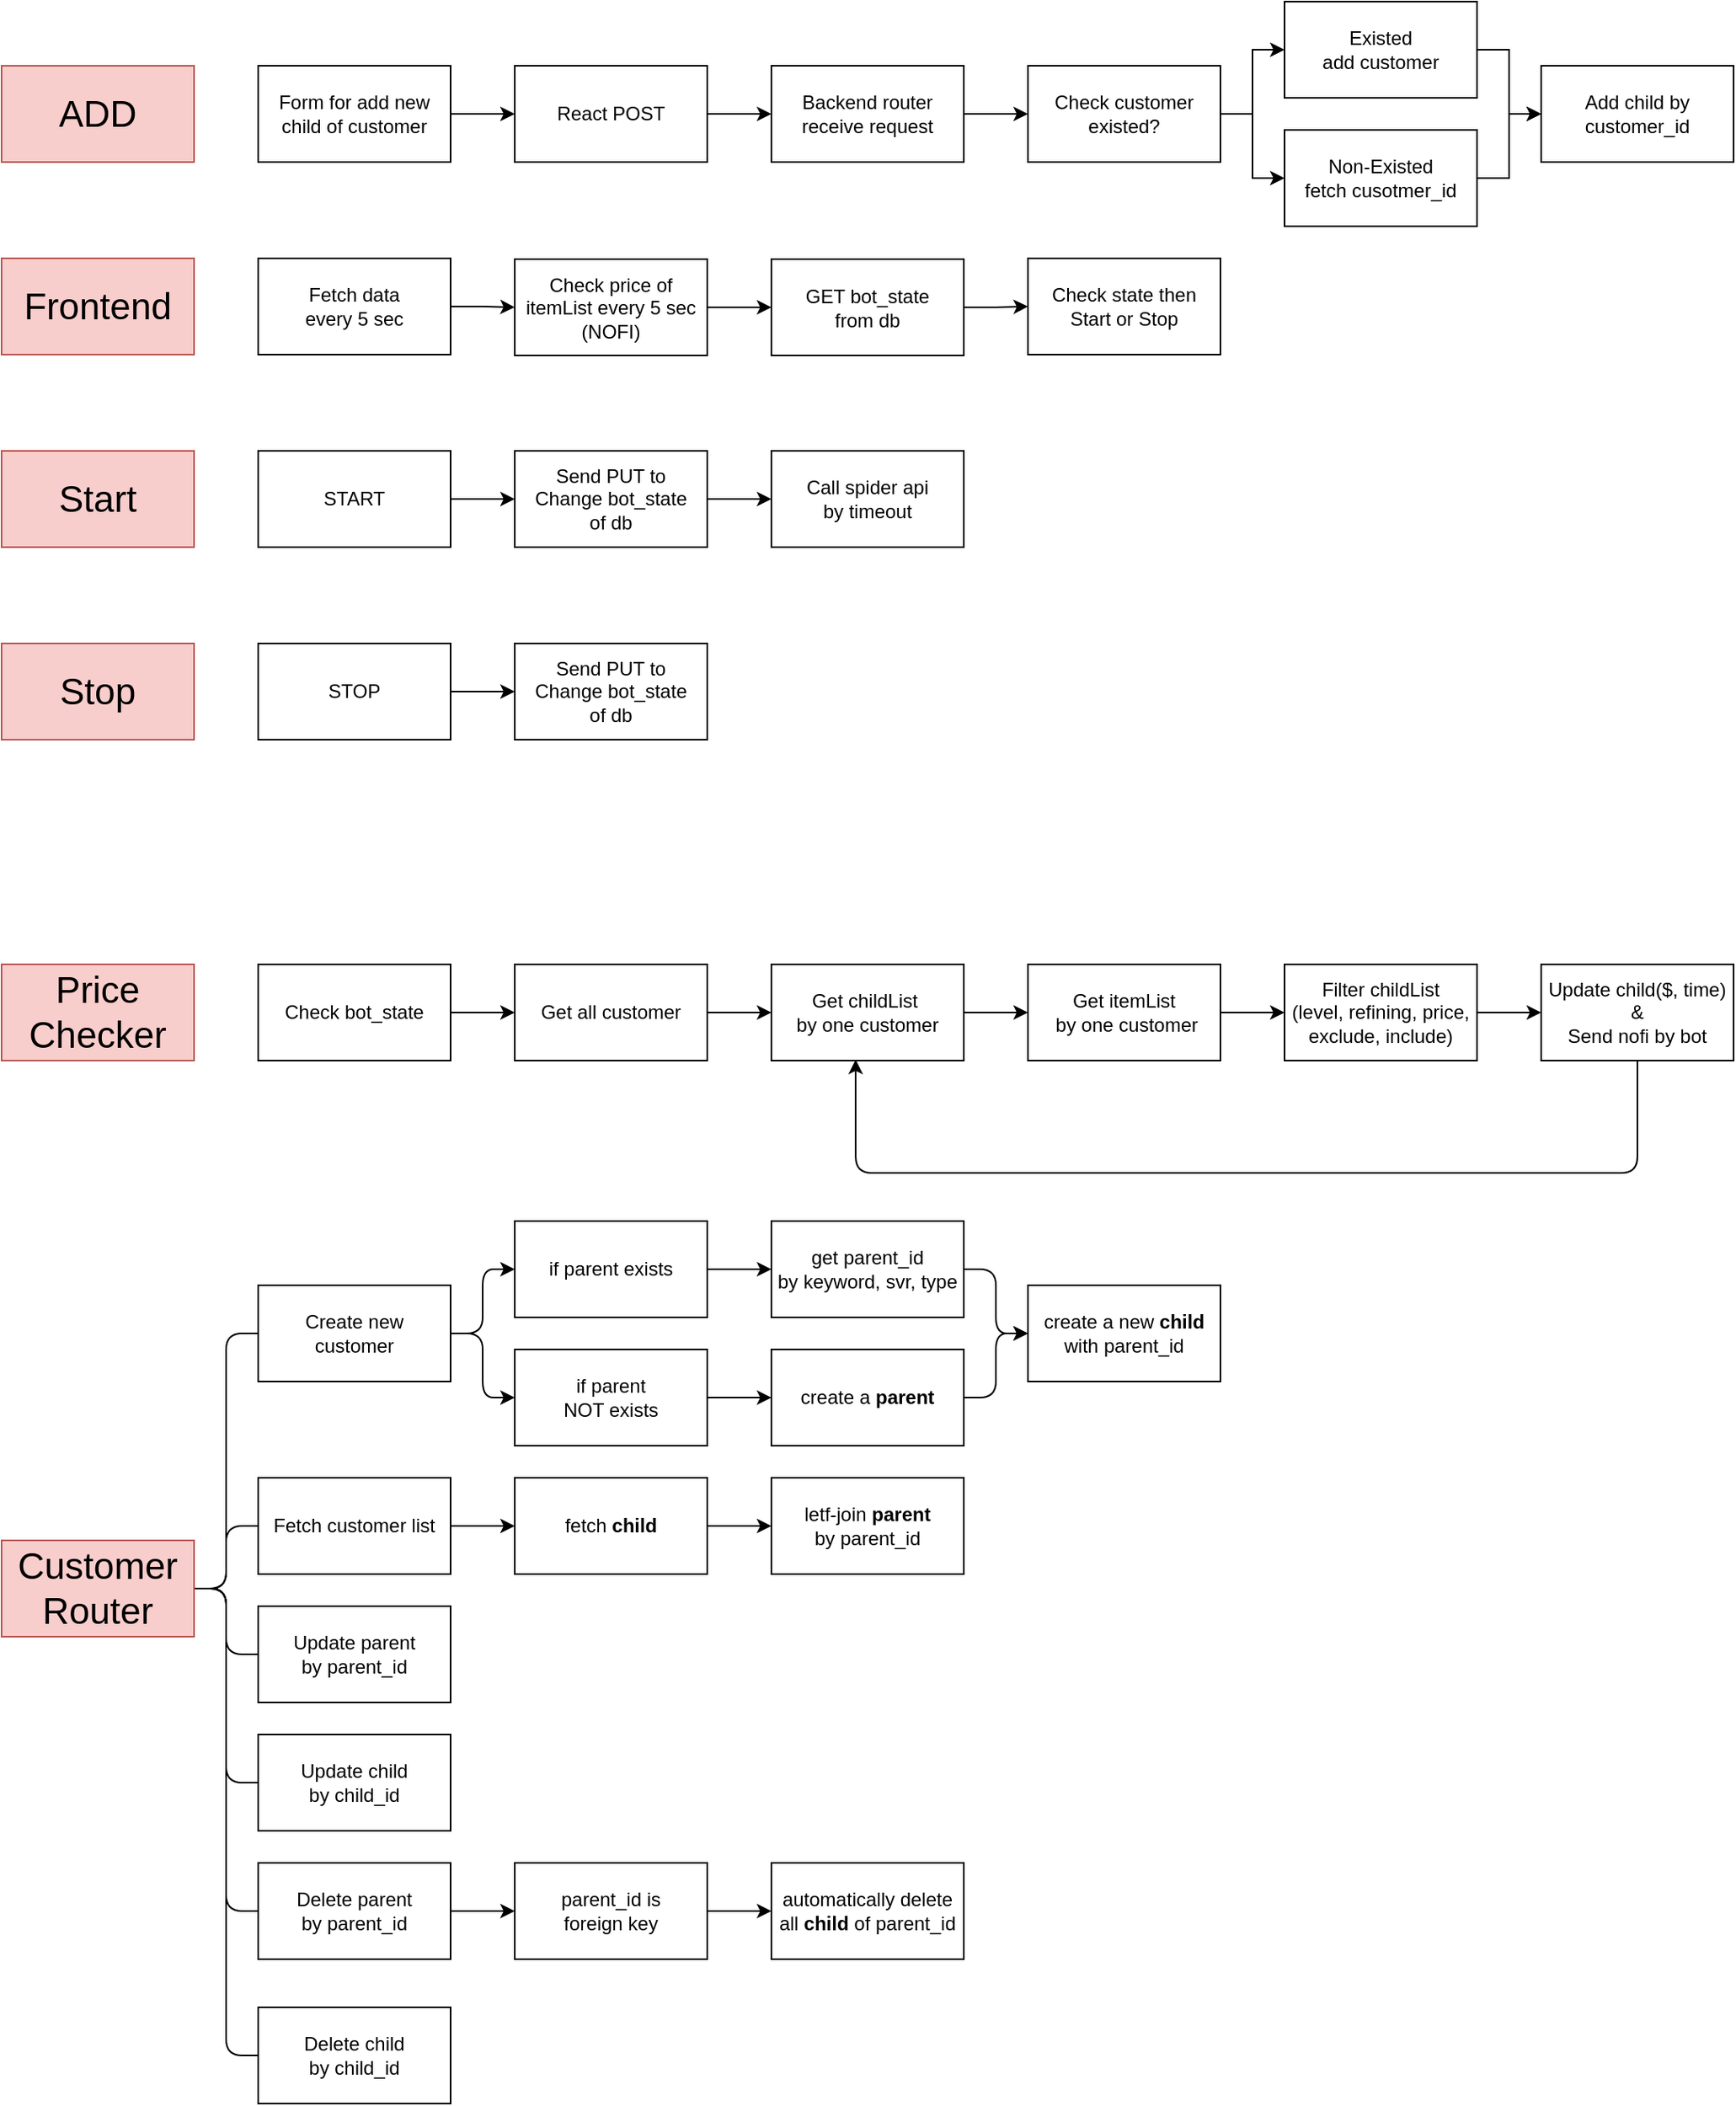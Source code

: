 <mxfile>
    <diagram id="gCZHwYNPTszSSE4XXJvn" name="Page-1">
        <mxGraphModel dx="1699" dy="626" grid="1" gridSize="10" guides="1" tooltips="1" connect="1" arrows="1" fold="1" page="1" pageScale="1" pageWidth="827" pageHeight="1169" math="0" shadow="0">
            <root>
                <mxCell id="0"/>
                <mxCell id="1" parent="0"/>
                <mxCell id="5" value="" style="edgeStyle=none;html=1;" parent="1" source="2" target="4" edge="1">
                    <mxGeometry relative="1" as="geometry"/>
                </mxCell>
                <mxCell id="2" value="Form for add new&lt;br&gt;child of customer" style="rounded=0;whiteSpace=wrap;html=1;" parent="1" vertex="1">
                    <mxGeometry x="80" y="250" width="120" height="60" as="geometry"/>
                </mxCell>
                <mxCell id="7" value="" style="edgeStyle=none;html=1;" parent="1" source="4" target="6" edge="1">
                    <mxGeometry relative="1" as="geometry"/>
                </mxCell>
                <mxCell id="4" value="React POST" style="rounded=0;whiteSpace=wrap;html=1;" parent="1" vertex="1">
                    <mxGeometry x="240" y="250" width="120" height="60" as="geometry"/>
                </mxCell>
                <mxCell id="37" style="edgeStyle=orthogonalEdgeStyle;rounded=0;html=1;entryX=0;entryY=0.5;entryDx=0;entryDy=0;fontSize=12;" parent="1" source="6" target="36" edge="1">
                    <mxGeometry relative="1" as="geometry"/>
                </mxCell>
                <mxCell id="6" value="Backend router receive request" style="whiteSpace=wrap;html=1;rounded=0;" parent="1" vertex="1">
                    <mxGeometry x="400" y="250" width="120" height="60" as="geometry"/>
                </mxCell>
                <mxCell id="42" style="edgeStyle=orthogonalEdgeStyle;rounded=0;html=1;entryX=0;entryY=0.5;entryDx=0;entryDy=0;fontSize=12;" parent="1" source="9" target="41" edge="1">
                    <mxGeometry relative="1" as="geometry"/>
                </mxCell>
                <mxCell id="9" value="Existed&lt;br&gt;add customer" style="rounded=0;whiteSpace=wrap;html=1;" parent="1" vertex="1">
                    <mxGeometry x="720" y="210" width="120" height="60" as="geometry"/>
                </mxCell>
                <mxCell id="11" value="ADD" style="text;html=1;strokeColor=#b85450;fillColor=#f8cecc;align=center;verticalAlign=middle;whiteSpace=wrap;rounded=0;fontSize=23;" parent="1" vertex="1">
                    <mxGeometry x="-80" y="250" width="120" height="60" as="geometry"/>
                </mxCell>
                <mxCell id="12" value="Price Checker" style="text;html=1;strokeColor=#b85450;fillColor=#f8cecc;align=center;verticalAlign=middle;whiteSpace=wrap;rounded=0;fontSize=23;" parent="1" vertex="1">
                    <mxGeometry x="-80" y="810" width="120" height="60" as="geometry"/>
                </mxCell>
                <mxCell id="53" value="" style="edgeStyle=none;html=1;" parent="1" source="13" target="52" edge="1">
                    <mxGeometry relative="1" as="geometry"/>
                </mxCell>
                <mxCell id="13" value="Get all customer" style="rounded=0;whiteSpace=wrap;html=1;fontSize=12;" parent="1" vertex="1">
                    <mxGeometry x="240" y="810" width="120" height="60" as="geometry"/>
                </mxCell>
                <mxCell id="20" value="" style="edgeStyle=none;html=1;fontSize=12;" parent="1" source="14" target="19" edge="1">
                    <mxGeometry relative="1" as="geometry"/>
                </mxCell>
                <mxCell id="14" value="Filter childList&lt;br&gt;(level, refining, price, exclude, include)" style="rounded=0;whiteSpace=wrap;html=1;fontSize=12;" parent="1" vertex="1">
                    <mxGeometry x="720" y="810" width="120" height="60" as="geometry"/>
                </mxCell>
                <mxCell id="18" value="" style="edgeStyle=none;html=1;fontSize=12;" parent="1" source="16" target="14" edge="1">
                    <mxGeometry relative="1" as="geometry"/>
                </mxCell>
                <mxCell id="16" value="Get itemList&lt;br&gt;&amp;nbsp;by one customer" style="rounded=0;whiteSpace=wrap;html=1;fontSize=12;" parent="1" vertex="1">
                    <mxGeometry x="560" y="810" width="120" height="60" as="geometry"/>
                </mxCell>
                <mxCell id="56" style="edgeStyle=orthogonalEdgeStyle;html=1;exitX=0.5;exitY=1;exitDx=0;exitDy=0;entryX=0.438;entryY=0.99;entryDx=0;entryDy=0;entryPerimeter=0;" parent="1" source="19" target="52" edge="1">
                    <mxGeometry relative="1" as="geometry">
                        <Array as="points">
                            <mxPoint x="940" y="940"/>
                            <mxPoint x="453" y="940"/>
                        </Array>
                    </mxGeometry>
                </mxCell>
                <mxCell id="19" value="Update child($, time)&lt;br&gt;&amp;amp;&lt;br&gt;Send nofi by bot" style="rounded=0;whiteSpace=wrap;html=1;fontSize=12;" parent="1" vertex="1">
                    <mxGeometry x="880" y="810" width="120" height="60" as="geometry"/>
                </mxCell>
                <mxCell id="23" value="Frontend" style="text;html=1;strokeColor=#b85450;fillColor=#f8cecc;align=center;verticalAlign=middle;whiteSpace=wrap;rounded=0;fontSize=23;" parent="1" vertex="1">
                    <mxGeometry x="-80" y="370" width="120" height="60" as="geometry"/>
                </mxCell>
                <mxCell id="26" style="edgeStyle=none;html=1;entryX=0;entryY=0.5;entryDx=0;entryDy=0;fontSize=12;" parent="1" source="24" target="25" edge="1">
                    <mxGeometry relative="1" as="geometry"/>
                </mxCell>
                <mxCell id="24" value="START" style="rounded=0;whiteSpace=wrap;html=1;fontSize=12;" parent="1" vertex="1">
                    <mxGeometry x="80" y="490" width="120" height="60" as="geometry"/>
                </mxCell>
                <mxCell id="28" value="" style="edgeStyle=none;html=1;fontSize=12;" parent="1" source="25" target="27" edge="1">
                    <mxGeometry relative="1" as="geometry"/>
                </mxCell>
                <mxCell id="25" value="Send PUT to&lt;br style=&quot;border-color: var(--border-color);&quot;&gt;Change bot_state&lt;br&gt;of db" style="rounded=0;whiteSpace=wrap;html=1;fontSize=12;" parent="1" vertex="1">
                    <mxGeometry x="240" y="490" width="120" height="60" as="geometry"/>
                </mxCell>
                <mxCell id="27" value="Call spider api&lt;br&gt;by timeout" style="rounded=0;whiteSpace=wrap;html=1;fontSize=12;" parent="1" vertex="1">
                    <mxGeometry x="400" y="490" width="120" height="60" as="geometry"/>
                </mxCell>
                <mxCell id="48" value="" style="edgeStyle=orthogonalEdgeStyle;rounded=0;html=1;fontSize=12;" parent="1" source="29" target="47" edge="1">
                    <mxGeometry relative="1" as="geometry"/>
                </mxCell>
                <mxCell id="29" value="Check price of itemList every 5 sec&lt;br&gt;(NOFI)" style="rounded=0;whiteSpace=wrap;html=1;fontSize=12;" parent="1" vertex="1">
                    <mxGeometry x="240" y="370.5" width="120" height="60" as="geometry"/>
                </mxCell>
                <mxCell id="46" value="" style="edgeStyle=orthogonalEdgeStyle;rounded=0;html=1;fontSize=12;" parent="1" source="32" target="45" edge="1">
                    <mxGeometry relative="1" as="geometry"/>
                </mxCell>
                <mxCell id="32" value="STOP" style="rounded=0;whiteSpace=wrap;html=1;fontSize=12;" parent="1" vertex="1">
                    <mxGeometry x="80" y="610" width="120" height="60" as="geometry"/>
                </mxCell>
                <mxCell id="35" value="" style="edgeStyle=orthogonalEdgeStyle;rounded=0;html=1;fontSize=12;" parent="1" source="34" target="29" edge="1">
                    <mxGeometry relative="1" as="geometry"/>
                </mxCell>
                <mxCell id="34" value="Fetch data&lt;br&gt;every 5 sec" style="rounded=0;whiteSpace=wrap;html=1;fontSize=12;" parent="1" vertex="1">
                    <mxGeometry x="80" y="370" width="120" height="60" as="geometry"/>
                </mxCell>
                <mxCell id="39" style="edgeStyle=orthogonalEdgeStyle;rounded=0;html=1;entryX=0;entryY=0.5;entryDx=0;entryDy=0;fontSize=12;" parent="1" source="36" target="9" edge="1">
                    <mxGeometry relative="1" as="geometry"/>
                </mxCell>
                <mxCell id="40" style="edgeStyle=orthogonalEdgeStyle;rounded=0;html=1;exitX=1;exitY=0.5;exitDx=0;exitDy=0;entryX=0;entryY=0.5;entryDx=0;entryDy=0;fontSize=12;" parent="1" source="36" target="38" edge="1">
                    <mxGeometry relative="1" as="geometry"/>
                </mxCell>
                <mxCell id="36" value="Check customer existed?" style="rounded=0;whiteSpace=wrap;html=1;fontSize=12;" parent="1" vertex="1">
                    <mxGeometry x="560" y="250" width="120" height="60" as="geometry"/>
                </mxCell>
                <mxCell id="43" style="edgeStyle=orthogonalEdgeStyle;rounded=0;html=1;entryX=0;entryY=0.5;entryDx=0;entryDy=0;fontSize=12;" parent="1" source="38" target="41" edge="1">
                    <mxGeometry relative="1" as="geometry"/>
                </mxCell>
                <mxCell id="38" value="Non-Existed&lt;br&gt;fetch cusotmer_id" style="rounded=0;whiteSpace=wrap;html=1;" parent="1" vertex="1">
                    <mxGeometry x="720" y="290" width="120" height="60" as="geometry"/>
                </mxCell>
                <mxCell id="41" value="Add child by customer_id" style="rounded=0;whiteSpace=wrap;html=1;fontSize=12;" parent="1" vertex="1">
                    <mxGeometry x="880" y="250" width="120" height="60" as="geometry"/>
                </mxCell>
                <mxCell id="44" value="Start" style="text;html=1;strokeColor=#b85450;fillColor=#f8cecc;align=center;verticalAlign=middle;whiteSpace=wrap;rounded=0;fontSize=23;" parent="1" vertex="1">
                    <mxGeometry x="-80" y="490" width="120" height="60" as="geometry"/>
                </mxCell>
                <mxCell id="45" value="Send PUT to&lt;br&gt;Change bot_state&lt;br&gt;of db" style="rounded=0;whiteSpace=wrap;html=1;fontSize=12;" parent="1" vertex="1">
                    <mxGeometry x="240" y="610" width="120" height="60" as="geometry"/>
                </mxCell>
                <mxCell id="50" value="" style="edgeStyle=orthogonalEdgeStyle;rounded=0;html=1;fontSize=12;" parent="1" source="47" target="49" edge="1">
                    <mxGeometry relative="1" as="geometry"/>
                </mxCell>
                <mxCell id="47" value="GET bot_state &lt;br&gt;from db" style="rounded=0;whiteSpace=wrap;html=1;fontSize=12;" parent="1" vertex="1">
                    <mxGeometry x="400" y="370.5" width="120" height="60" as="geometry"/>
                </mxCell>
                <mxCell id="49" value="Check state then Start or Stop" style="whiteSpace=wrap;html=1;rounded=0;" parent="1" vertex="1">
                    <mxGeometry x="560" y="370" width="120" height="60" as="geometry"/>
                </mxCell>
                <mxCell id="51" value="Stop" style="text;html=1;strokeColor=#b85450;fillColor=#f8cecc;align=center;verticalAlign=middle;whiteSpace=wrap;rounded=0;fontSize=23;" parent="1" vertex="1">
                    <mxGeometry x="-80" y="610" width="120" height="60" as="geometry"/>
                </mxCell>
                <mxCell id="54" value="" style="edgeStyle=none;html=1;" parent="1" source="52" target="16" edge="1">
                    <mxGeometry relative="1" as="geometry"/>
                </mxCell>
                <mxCell id="52" value="Get childList&amp;nbsp;&lt;br&gt;by one customer" style="rounded=0;whiteSpace=wrap;html=1;" parent="1" vertex="1">
                    <mxGeometry x="400" y="810" width="120" height="60" as="geometry"/>
                </mxCell>
                <mxCell id="58" style="edgeStyle=orthogonalEdgeStyle;html=1;exitX=1;exitY=0.5;exitDx=0;exitDy=0;entryX=0;entryY=0.5;entryDx=0;entryDy=0;" parent="1" source="57" target="13" edge="1">
                    <mxGeometry relative="1" as="geometry"/>
                </mxCell>
                <mxCell id="57" value="Check bot_state" style="rounded=0;whiteSpace=wrap;html=1;fontSize=12;" parent="1" vertex="1">
                    <mxGeometry x="80" y="810" width="120" height="60" as="geometry"/>
                </mxCell>
                <mxCell id="72" style="edgeStyle=orthogonalEdgeStyle;html=1;exitX=1;exitY=0.5;exitDx=0;exitDy=0;entryX=0;entryY=0.5;entryDx=0;entryDy=0;endArrow=none;endFill=0;" parent="1" source="59" target="71" edge="1">
                    <mxGeometry relative="1" as="geometry"/>
                </mxCell>
                <mxCell id="75" style="edgeStyle=orthogonalEdgeStyle;html=1;exitX=1;exitY=0.5;exitDx=0;exitDy=0;entryX=0;entryY=0.5;entryDx=0;entryDy=0;endArrow=none;endFill=0;" parent="1" source="59" target="73" edge="1">
                    <mxGeometry relative="1" as="geometry"/>
                </mxCell>
                <mxCell id="76" style="edgeStyle=orthogonalEdgeStyle;html=1;exitX=1;exitY=0.5;exitDx=0;exitDy=0;entryX=0;entryY=0.5;entryDx=0;entryDy=0;endArrow=none;endFill=0;" parent="1" source="59" target="74" edge="1">
                    <mxGeometry relative="1" as="geometry"/>
                </mxCell>
                <mxCell id="79" style="edgeStyle=orthogonalEdgeStyle;html=1;exitX=1;exitY=0.5;exitDx=0;exitDy=0;entryX=0;entryY=0.5;entryDx=0;entryDy=0;endArrow=none;endFill=0;" parent="1" source="59" target="60" edge="1">
                    <mxGeometry relative="1" as="geometry"/>
                </mxCell>
                <mxCell id="80" style="edgeStyle=orthogonalEdgeStyle;html=1;exitX=1;exitY=0.5;exitDx=0;exitDy=0;entryX=0;entryY=0.5;entryDx=0;entryDy=0;endArrow=none;endFill=0;" parent="1" source="59" target="77" edge="1">
                    <mxGeometry relative="1" as="geometry"/>
                </mxCell>
                <mxCell id="81" style="edgeStyle=orthogonalEdgeStyle;html=1;exitX=1;exitY=0.5;exitDx=0;exitDy=0;entryX=0;entryY=0.5;entryDx=0;entryDy=0;endArrow=none;endFill=0;" parent="1" source="59" target="78" edge="1">
                    <mxGeometry relative="1" as="geometry"/>
                </mxCell>
                <mxCell id="59" value="Customer&lt;br&gt;Router" style="text;html=1;strokeColor=#b85450;fillColor=#f8cecc;align=center;verticalAlign=middle;whiteSpace=wrap;rounded=0;fontSize=23;" parent="1" vertex="1">
                    <mxGeometry x="-80" y="1169" width="120" height="60" as="geometry"/>
                </mxCell>
                <mxCell id="90" value="" style="edgeStyle=orthogonalEdgeStyle;html=1;endArrow=classic;endFill=1;" parent="1" source="60" target="65" edge="1">
                    <mxGeometry relative="1" as="geometry"/>
                </mxCell>
                <mxCell id="95" style="edgeStyle=orthogonalEdgeStyle;html=1;exitX=1;exitY=0.5;exitDx=0;exitDy=0;entryX=0;entryY=0.5;entryDx=0;entryDy=0;" edge="1" parent="1" source="60" target="91">
                    <mxGeometry relative="1" as="geometry"/>
                </mxCell>
                <mxCell id="60" value="Create new&lt;br&gt;customer" style="rounded=0;whiteSpace=wrap;html=1;fontSize=12;" parent="1" vertex="1">
                    <mxGeometry x="80" y="1010" width="120" height="60" as="geometry"/>
                </mxCell>
                <mxCell id="99" value="" style="edgeStyle=orthogonalEdgeStyle;html=1;" edge="1" parent="1" source="65" target="98">
                    <mxGeometry relative="1" as="geometry"/>
                </mxCell>
                <mxCell id="65" value="if parent exists" style="rounded=0;whiteSpace=wrap;html=1;fontSize=12;" parent="1" vertex="1">
                    <mxGeometry x="240" y="970" width="120" height="60" as="geometry"/>
                </mxCell>
                <mxCell id="67" value="create a new&amp;nbsp;&lt;b&gt;child&lt;/b&gt;&lt;br&gt;with parent_id" style="rounded=0;whiteSpace=wrap;html=1;fontSize=12;" parent="1" vertex="1">
                    <mxGeometry x="560" y="1010" width="120" height="60" as="geometry"/>
                </mxCell>
                <mxCell id="83" value="" style="edgeStyle=orthogonalEdgeStyle;html=1;endArrow=classic;endFill=1;" parent="1" source="71" target="82" edge="1">
                    <mxGeometry relative="1" as="geometry"/>
                </mxCell>
                <mxCell id="71" value="Fetch customer list" style="rounded=0;whiteSpace=wrap;html=1;fontSize=12;" parent="1" vertex="1">
                    <mxGeometry x="80" y="1130" width="120" height="60" as="geometry"/>
                </mxCell>
                <mxCell id="73" value="Update parent&lt;br&gt;by parent_id" style="rounded=0;whiteSpace=wrap;html=1;fontSize=12;" parent="1" vertex="1">
                    <mxGeometry x="80" y="1210" width="120" height="60" as="geometry"/>
                </mxCell>
                <mxCell id="74" value="Update child&lt;br&gt;by child_id" style="rounded=0;whiteSpace=wrap;html=1;fontSize=12;" parent="1" vertex="1">
                    <mxGeometry x="80" y="1290" width="120" height="60" as="geometry"/>
                </mxCell>
                <mxCell id="88" value="" style="edgeStyle=orthogonalEdgeStyle;html=1;endArrow=classic;endFill=1;" parent="1" source="77" target="87" edge="1">
                    <mxGeometry relative="1" as="geometry"/>
                </mxCell>
                <mxCell id="77" value="Delete parent&lt;br&gt;by parent_id" style="rounded=0;whiteSpace=wrap;html=1;fontSize=12;" parent="1" vertex="1">
                    <mxGeometry x="80" y="1370" width="120" height="60" as="geometry"/>
                </mxCell>
                <mxCell id="78" value="Delete child&lt;br&gt;by child_id" style="rounded=0;whiteSpace=wrap;html=1;fontSize=12;" parent="1" vertex="1">
                    <mxGeometry x="80" y="1460" width="120" height="60" as="geometry"/>
                </mxCell>
                <mxCell id="85" value="" style="edgeStyle=orthogonalEdgeStyle;html=1;endArrow=classic;endFill=1;" parent="1" source="82" target="84" edge="1">
                    <mxGeometry relative="1" as="geometry"/>
                </mxCell>
                <mxCell id="82" value="fetch &lt;b&gt;child&lt;/b&gt;" style="rounded=0;whiteSpace=wrap;html=1;fontSize=12;" parent="1" vertex="1">
                    <mxGeometry x="240" y="1130" width="120" height="60" as="geometry"/>
                </mxCell>
                <mxCell id="84" value="letf-join&amp;nbsp;&lt;b&gt;parent&lt;/b&gt;&lt;br&gt;by parent_id" style="rounded=0;whiteSpace=wrap;html=1;fontSize=12;" parent="1" vertex="1">
                    <mxGeometry x="400" y="1130" width="120" height="60" as="geometry"/>
                </mxCell>
                <mxCell id="102" style="edgeStyle=orthogonalEdgeStyle;html=1;exitX=1;exitY=0.5;exitDx=0;exitDy=0;entryX=0;entryY=0.5;entryDx=0;entryDy=0;" edge="1" parent="1" source="87" target="101">
                    <mxGeometry relative="1" as="geometry"/>
                </mxCell>
                <mxCell id="87" value="parent_id is &lt;br&gt;foreign key" style="rounded=0;whiteSpace=wrap;html=1;fontSize=12;" parent="1" vertex="1">
                    <mxGeometry x="240" y="1370" width="120" height="60" as="geometry"/>
                </mxCell>
                <mxCell id="93" value="" style="edgeStyle=none;html=1;" edge="1" parent="1" source="91" target="92">
                    <mxGeometry relative="1" as="geometry"/>
                </mxCell>
                <mxCell id="91" value="if parent&lt;br&gt;NOT exists" style="rounded=0;whiteSpace=wrap;html=1;fontSize=12;" vertex="1" parent="1">
                    <mxGeometry x="240" y="1050" width="120" height="60" as="geometry"/>
                </mxCell>
                <mxCell id="97" style="edgeStyle=orthogonalEdgeStyle;html=1;exitX=1;exitY=0.5;exitDx=0;exitDy=0;entryX=0;entryY=0.5;entryDx=0;entryDy=0;" edge="1" parent="1" source="92" target="67">
                    <mxGeometry relative="1" as="geometry"/>
                </mxCell>
                <mxCell id="92" value="create a &lt;b&gt;parent&lt;/b&gt;" style="rounded=0;whiteSpace=wrap;html=1;fontSize=12;" vertex="1" parent="1">
                    <mxGeometry x="400" y="1050" width="120" height="60" as="geometry"/>
                </mxCell>
                <mxCell id="100" style="edgeStyle=orthogonalEdgeStyle;html=1;entryX=0;entryY=0.5;entryDx=0;entryDy=0;" edge="1" parent="1" source="98" target="67">
                    <mxGeometry relative="1" as="geometry"/>
                </mxCell>
                <mxCell id="98" value="get parent_id&lt;br&gt;by keyword, svr, type" style="rounded=0;whiteSpace=wrap;html=1;fontSize=12;" vertex="1" parent="1">
                    <mxGeometry x="400" y="970" width="120" height="60" as="geometry"/>
                </mxCell>
                <mxCell id="101" value="automatically delete&lt;br&gt;all &lt;b&gt;child &lt;/b&gt;of parent_id" style="rounded=0;whiteSpace=wrap;html=1;fontSize=12;" vertex="1" parent="1">
                    <mxGeometry x="400" y="1370" width="120" height="60" as="geometry"/>
                </mxCell>
            </root>
        </mxGraphModel>
    </diagram>
</mxfile>